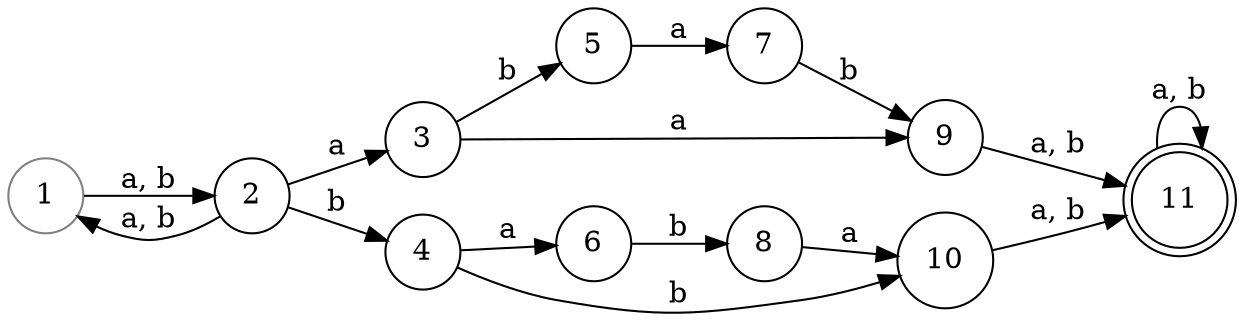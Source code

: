 digraph G{
  rankdir=LR;
  1 [color = "#808080", shape = circle];
  11 [shape = doublecircle];
  node [shape = circle];

  1 -> 2 [label = "a, b"];
  2 -> 1 [label = "a, b"];
  2 -> 3 [label = "a"];
  2 -> 4 [label = "b"];
  3 -> 5 [label = "b"];
  5 -> 7 [label = "a"];
  7 -> 9 [label = "b"];
  3 -> 9 [label = "a"];

  4 -> 6 [label = "a"];
  6 -> 8 [label = "b"];
  8 -> 10 [label = "a"];
  4 -> 10 [label = "b"];

  9 -> 11 [label = "a, b"];
  10 -> 11 [label = "a, b"];
  11 -> 11 [label = "a, b"];
}
